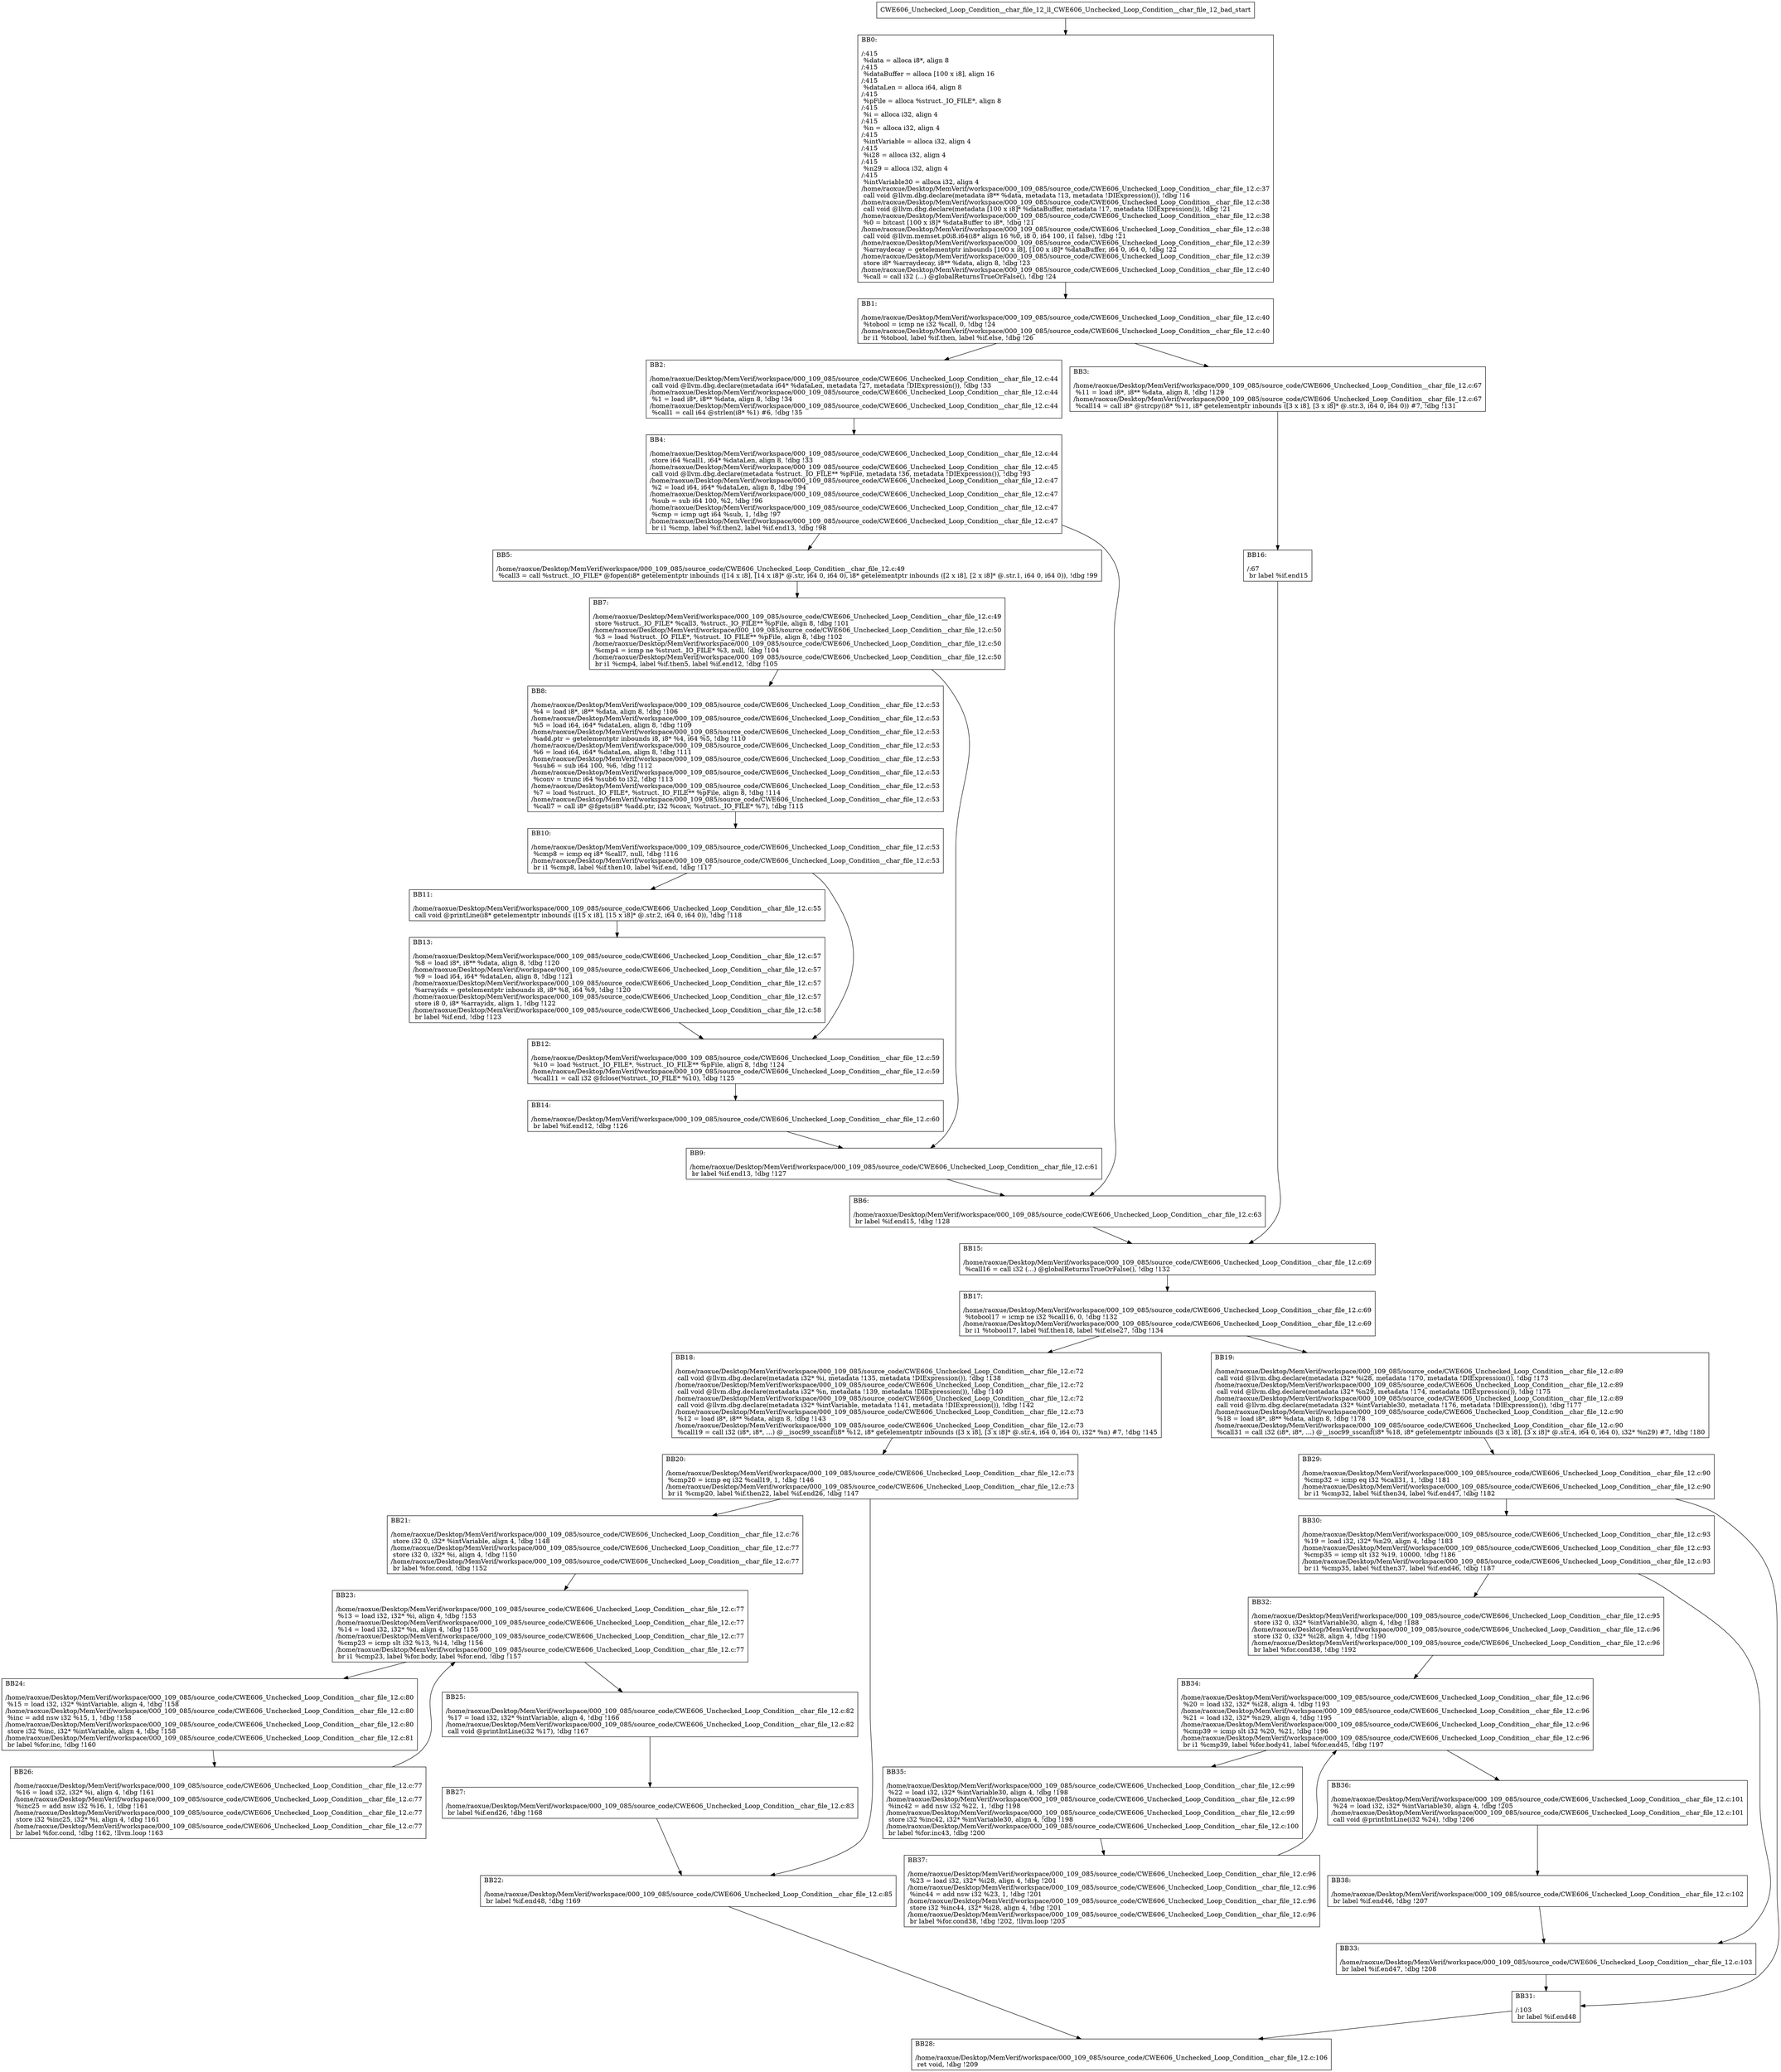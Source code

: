 digraph "CFG for'CWE606_Unchecked_Loop_Condition__char_file_12_ll_CWE606_Unchecked_Loop_Condition__char_file_12_bad' function" {
	BBCWE606_Unchecked_Loop_Condition__char_file_12_ll_CWE606_Unchecked_Loop_Condition__char_file_12_bad_start[shape=record,label="{CWE606_Unchecked_Loop_Condition__char_file_12_ll_CWE606_Unchecked_Loop_Condition__char_file_12_bad_start}"];
	BBCWE606_Unchecked_Loop_Condition__char_file_12_ll_CWE606_Unchecked_Loop_Condition__char_file_12_bad_start-> CWE606_Unchecked_Loop_Condition__char_file_12_ll_CWE606_Unchecked_Loop_Condition__char_file_12_badBB0;
	CWE606_Unchecked_Loop_Condition__char_file_12_ll_CWE606_Unchecked_Loop_Condition__char_file_12_badBB0 [shape=record, label="{BB0:\l\l/:415\l
  %data = alloca i8*, align 8\l
/:415\l
  %dataBuffer = alloca [100 x i8], align 16\l
/:415\l
  %dataLen = alloca i64, align 8\l
/:415\l
  %pFile = alloca %struct._IO_FILE*, align 8\l
/:415\l
  %i = alloca i32, align 4\l
/:415\l
  %n = alloca i32, align 4\l
/:415\l
  %intVariable = alloca i32, align 4\l
/:415\l
  %i28 = alloca i32, align 4\l
/:415\l
  %n29 = alloca i32, align 4\l
/:415\l
  %intVariable30 = alloca i32, align 4\l
/home/raoxue/Desktop/MemVerif/workspace/000_109_085/source_code/CWE606_Unchecked_Loop_Condition__char_file_12.c:37\l
  call void @llvm.dbg.declare(metadata i8** %data, metadata !13, metadata !DIExpression()), !dbg !16\l
/home/raoxue/Desktop/MemVerif/workspace/000_109_085/source_code/CWE606_Unchecked_Loop_Condition__char_file_12.c:38\l
  call void @llvm.dbg.declare(metadata [100 x i8]* %dataBuffer, metadata !17, metadata !DIExpression()), !dbg !21\l
/home/raoxue/Desktop/MemVerif/workspace/000_109_085/source_code/CWE606_Unchecked_Loop_Condition__char_file_12.c:38\l
  %0 = bitcast [100 x i8]* %dataBuffer to i8*, !dbg !21\l
/home/raoxue/Desktop/MemVerif/workspace/000_109_085/source_code/CWE606_Unchecked_Loop_Condition__char_file_12.c:38\l
  call void @llvm.memset.p0i8.i64(i8* align 16 %0, i8 0, i64 100, i1 false), !dbg !21\l
/home/raoxue/Desktop/MemVerif/workspace/000_109_085/source_code/CWE606_Unchecked_Loop_Condition__char_file_12.c:39\l
  %arraydecay = getelementptr inbounds [100 x i8], [100 x i8]* %dataBuffer, i64 0, i64 0, !dbg !22\l
/home/raoxue/Desktop/MemVerif/workspace/000_109_085/source_code/CWE606_Unchecked_Loop_Condition__char_file_12.c:39\l
  store i8* %arraydecay, i8** %data, align 8, !dbg !23\l
/home/raoxue/Desktop/MemVerif/workspace/000_109_085/source_code/CWE606_Unchecked_Loop_Condition__char_file_12.c:40\l
  %call = call i32 (...) @globalReturnsTrueOrFalse(), !dbg !24\l
}"];
	CWE606_Unchecked_Loop_Condition__char_file_12_ll_CWE606_Unchecked_Loop_Condition__char_file_12_badBB0-> CWE606_Unchecked_Loop_Condition__char_file_12_ll_CWE606_Unchecked_Loop_Condition__char_file_12_badBB1;
	CWE606_Unchecked_Loop_Condition__char_file_12_ll_CWE606_Unchecked_Loop_Condition__char_file_12_badBB1 [shape=record, label="{BB1:\l\l/home/raoxue/Desktop/MemVerif/workspace/000_109_085/source_code/CWE606_Unchecked_Loop_Condition__char_file_12.c:40\l
  %tobool = icmp ne i32 %call, 0, !dbg !24\l
/home/raoxue/Desktop/MemVerif/workspace/000_109_085/source_code/CWE606_Unchecked_Loop_Condition__char_file_12.c:40\l
  br i1 %tobool, label %if.then, label %if.else, !dbg !26\l
}"];
	CWE606_Unchecked_Loop_Condition__char_file_12_ll_CWE606_Unchecked_Loop_Condition__char_file_12_badBB1-> CWE606_Unchecked_Loop_Condition__char_file_12_ll_CWE606_Unchecked_Loop_Condition__char_file_12_badBB2;
	CWE606_Unchecked_Loop_Condition__char_file_12_ll_CWE606_Unchecked_Loop_Condition__char_file_12_badBB1-> CWE606_Unchecked_Loop_Condition__char_file_12_ll_CWE606_Unchecked_Loop_Condition__char_file_12_badBB3;
	CWE606_Unchecked_Loop_Condition__char_file_12_ll_CWE606_Unchecked_Loop_Condition__char_file_12_badBB2 [shape=record, label="{BB2:\l\l/home/raoxue/Desktop/MemVerif/workspace/000_109_085/source_code/CWE606_Unchecked_Loop_Condition__char_file_12.c:44\l
  call void @llvm.dbg.declare(metadata i64* %dataLen, metadata !27, metadata !DIExpression()), !dbg !33\l
/home/raoxue/Desktop/MemVerif/workspace/000_109_085/source_code/CWE606_Unchecked_Loop_Condition__char_file_12.c:44\l
  %1 = load i8*, i8** %data, align 8, !dbg !34\l
/home/raoxue/Desktop/MemVerif/workspace/000_109_085/source_code/CWE606_Unchecked_Loop_Condition__char_file_12.c:44\l
  %call1 = call i64 @strlen(i8* %1) #6, !dbg !35\l
}"];
	CWE606_Unchecked_Loop_Condition__char_file_12_ll_CWE606_Unchecked_Loop_Condition__char_file_12_badBB2-> CWE606_Unchecked_Loop_Condition__char_file_12_ll_CWE606_Unchecked_Loop_Condition__char_file_12_badBB4;
	CWE606_Unchecked_Loop_Condition__char_file_12_ll_CWE606_Unchecked_Loop_Condition__char_file_12_badBB4 [shape=record, label="{BB4:\l\l/home/raoxue/Desktop/MemVerif/workspace/000_109_085/source_code/CWE606_Unchecked_Loop_Condition__char_file_12.c:44\l
  store i64 %call1, i64* %dataLen, align 8, !dbg !33\l
/home/raoxue/Desktop/MemVerif/workspace/000_109_085/source_code/CWE606_Unchecked_Loop_Condition__char_file_12.c:45\l
  call void @llvm.dbg.declare(metadata %struct._IO_FILE** %pFile, metadata !36, metadata !DIExpression()), !dbg !93\l
/home/raoxue/Desktop/MemVerif/workspace/000_109_085/source_code/CWE606_Unchecked_Loop_Condition__char_file_12.c:47\l
  %2 = load i64, i64* %dataLen, align 8, !dbg !94\l
/home/raoxue/Desktop/MemVerif/workspace/000_109_085/source_code/CWE606_Unchecked_Loop_Condition__char_file_12.c:47\l
  %sub = sub i64 100, %2, !dbg !96\l
/home/raoxue/Desktop/MemVerif/workspace/000_109_085/source_code/CWE606_Unchecked_Loop_Condition__char_file_12.c:47\l
  %cmp = icmp ugt i64 %sub, 1, !dbg !97\l
/home/raoxue/Desktop/MemVerif/workspace/000_109_085/source_code/CWE606_Unchecked_Loop_Condition__char_file_12.c:47\l
  br i1 %cmp, label %if.then2, label %if.end13, !dbg !98\l
}"];
	CWE606_Unchecked_Loop_Condition__char_file_12_ll_CWE606_Unchecked_Loop_Condition__char_file_12_badBB4-> CWE606_Unchecked_Loop_Condition__char_file_12_ll_CWE606_Unchecked_Loop_Condition__char_file_12_badBB5;
	CWE606_Unchecked_Loop_Condition__char_file_12_ll_CWE606_Unchecked_Loop_Condition__char_file_12_badBB4-> CWE606_Unchecked_Loop_Condition__char_file_12_ll_CWE606_Unchecked_Loop_Condition__char_file_12_badBB6;
	CWE606_Unchecked_Loop_Condition__char_file_12_ll_CWE606_Unchecked_Loop_Condition__char_file_12_badBB5 [shape=record, label="{BB5:\l\l/home/raoxue/Desktop/MemVerif/workspace/000_109_085/source_code/CWE606_Unchecked_Loop_Condition__char_file_12.c:49\l
  %call3 = call %struct._IO_FILE* @fopen(i8* getelementptr inbounds ([14 x i8], [14 x i8]* @.str, i64 0, i64 0), i8* getelementptr inbounds ([2 x i8], [2 x i8]* @.str.1, i64 0, i64 0)), !dbg !99\l
}"];
	CWE606_Unchecked_Loop_Condition__char_file_12_ll_CWE606_Unchecked_Loop_Condition__char_file_12_badBB5-> CWE606_Unchecked_Loop_Condition__char_file_12_ll_CWE606_Unchecked_Loop_Condition__char_file_12_badBB7;
	CWE606_Unchecked_Loop_Condition__char_file_12_ll_CWE606_Unchecked_Loop_Condition__char_file_12_badBB7 [shape=record, label="{BB7:\l\l/home/raoxue/Desktop/MemVerif/workspace/000_109_085/source_code/CWE606_Unchecked_Loop_Condition__char_file_12.c:49\l
  store %struct._IO_FILE* %call3, %struct._IO_FILE** %pFile, align 8, !dbg !101\l
/home/raoxue/Desktop/MemVerif/workspace/000_109_085/source_code/CWE606_Unchecked_Loop_Condition__char_file_12.c:50\l
  %3 = load %struct._IO_FILE*, %struct._IO_FILE** %pFile, align 8, !dbg !102\l
/home/raoxue/Desktop/MemVerif/workspace/000_109_085/source_code/CWE606_Unchecked_Loop_Condition__char_file_12.c:50\l
  %cmp4 = icmp ne %struct._IO_FILE* %3, null, !dbg !104\l
/home/raoxue/Desktop/MemVerif/workspace/000_109_085/source_code/CWE606_Unchecked_Loop_Condition__char_file_12.c:50\l
  br i1 %cmp4, label %if.then5, label %if.end12, !dbg !105\l
}"];
	CWE606_Unchecked_Loop_Condition__char_file_12_ll_CWE606_Unchecked_Loop_Condition__char_file_12_badBB7-> CWE606_Unchecked_Loop_Condition__char_file_12_ll_CWE606_Unchecked_Loop_Condition__char_file_12_badBB8;
	CWE606_Unchecked_Loop_Condition__char_file_12_ll_CWE606_Unchecked_Loop_Condition__char_file_12_badBB7-> CWE606_Unchecked_Loop_Condition__char_file_12_ll_CWE606_Unchecked_Loop_Condition__char_file_12_badBB9;
	CWE606_Unchecked_Loop_Condition__char_file_12_ll_CWE606_Unchecked_Loop_Condition__char_file_12_badBB8 [shape=record, label="{BB8:\l\l/home/raoxue/Desktop/MemVerif/workspace/000_109_085/source_code/CWE606_Unchecked_Loop_Condition__char_file_12.c:53\l
  %4 = load i8*, i8** %data, align 8, !dbg !106\l
/home/raoxue/Desktop/MemVerif/workspace/000_109_085/source_code/CWE606_Unchecked_Loop_Condition__char_file_12.c:53\l
  %5 = load i64, i64* %dataLen, align 8, !dbg !109\l
/home/raoxue/Desktop/MemVerif/workspace/000_109_085/source_code/CWE606_Unchecked_Loop_Condition__char_file_12.c:53\l
  %add.ptr = getelementptr inbounds i8, i8* %4, i64 %5, !dbg !110\l
/home/raoxue/Desktop/MemVerif/workspace/000_109_085/source_code/CWE606_Unchecked_Loop_Condition__char_file_12.c:53\l
  %6 = load i64, i64* %dataLen, align 8, !dbg !111\l
/home/raoxue/Desktop/MemVerif/workspace/000_109_085/source_code/CWE606_Unchecked_Loop_Condition__char_file_12.c:53\l
  %sub6 = sub i64 100, %6, !dbg !112\l
/home/raoxue/Desktop/MemVerif/workspace/000_109_085/source_code/CWE606_Unchecked_Loop_Condition__char_file_12.c:53\l
  %conv = trunc i64 %sub6 to i32, !dbg !113\l
/home/raoxue/Desktop/MemVerif/workspace/000_109_085/source_code/CWE606_Unchecked_Loop_Condition__char_file_12.c:53\l
  %7 = load %struct._IO_FILE*, %struct._IO_FILE** %pFile, align 8, !dbg !114\l
/home/raoxue/Desktop/MemVerif/workspace/000_109_085/source_code/CWE606_Unchecked_Loop_Condition__char_file_12.c:53\l
  %call7 = call i8* @fgets(i8* %add.ptr, i32 %conv, %struct._IO_FILE* %7), !dbg !115\l
}"];
	CWE606_Unchecked_Loop_Condition__char_file_12_ll_CWE606_Unchecked_Loop_Condition__char_file_12_badBB8-> CWE606_Unchecked_Loop_Condition__char_file_12_ll_CWE606_Unchecked_Loop_Condition__char_file_12_badBB10;
	CWE606_Unchecked_Loop_Condition__char_file_12_ll_CWE606_Unchecked_Loop_Condition__char_file_12_badBB10 [shape=record, label="{BB10:\l\l/home/raoxue/Desktop/MemVerif/workspace/000_109_085/source_code/CWE606_Unchecked_Loop_Condition__char_file_12.c:53\l
  %cmp8 = icmp eq i8* %call7, null, !dbg !116\l
/home/raoxue/Desktop/MemVerif/workspace/000_109_085/source_code/CWE606_Unchecked_Loop_Condition__char_file_12.c:53\l
  br i1 %cmp8, label %if.then10, label %if.end, !dbg !117\l
}"];
	CWE606_Unchecked_Loop_Condition__char_file_12_ll_CWE606_Unchecked_Loop_Condition__char_file_12_badBB10-> CWE606_Unchecked_Loop_Condition__char_file_12_ll_CWE606_Unchecked_Loop_Condition__char_file_12_badBB11;
	CWE606_Unchecked_Loop_Condition__char_file_12_ll_CWE606_Unchecked_Loop_Condition__char_file_12_badBB10-> CWE606_Unchecked_Loop_Condition__char_file_12_ll_CWE606_Unchecked_Loop_Condition__char_file_12_badBB12;
	CWE606_Unchecked_Loop_Condition__char_file_12_ll_CWE606_Unchecked_Loop_Condition__char_file_12_badBB11 [shape=record, label="{BB11:\l\l/home/raoxue/Desktop/MemVerif/workspace/000_109_085/source_code/CWE606_Unchecked_Loop_Condition__char_file_12.c:55\l
  call void @printLine(i8* getelementptr inbounds ([15 x i8], [15 x i8]* @.str.2, i64 0, i64 0)), !dbg !118\l
}"];
	CWE606_Unchecked_Loop_Condition__char_file_12_ll_CWE606_Unchecked_Loop_Condition__char_file_12_badBB11-> CWE606_Unchecked_Loop_Condition__char_file_12_ll_CWE606_Unchecked_Loop_Condition__char_file_12_badBB13;
	CWE606_Unchecked_Loop_Condition__char_file_12_ll_CWE606_Unchecked_Loop_Condition__char_file_12_badBB13 [shape=record, label="{BB13:\l\l/home/raoxue/Desktop/MemVerif/workspace/000_109_085/source_code/CWE606_Unchecked_Loop_Condition__char_file_12.c:57\l
  %8 = load i8*, i8** %data, align 8, !dbg !120\l
/home/raoxue/Desktop/MemVerif/workspace/000_109_085/source_code/CWE606_Unchecked_Loop_Condition__char_file_12.c:57\l
  %9 = load i64, i64* %dataLen, align 8, !dbg !121\l
/home/raoxue/Desktop/MemVerif/workspace/000_109_085/source_code/CWE606_Unchecked_Loop_Condition__char_file_12.c:57\l
  %arrayidx = getelementptr inbounds i8, i8* %8, i64 %9, !dbg !120\l
/home/raoxue/Desktop/MemVerif/workspace/000_109_085/source_code/CWE606_Unchecked_Loop_Condition__char_file_12.c:57\l
  store i8 0, i8* %arrayidx, align 1, !dbg !122\l
/home/raoxue/Desktop/MemVerif/workspace/000_109_085/source_code/CWE606_Unchecked_Loop_Condition__char_file_12.c:58\l
  br label %if.end, !dbg !123\l
}"];
	CWE606_Unchecked_Loop_Condition__char_file_12_ll_CWE606_Unchecked_Loop_Condition__char_file_12_badBB13-> CWE606_Unchecked_Loop_Condition__char_file_12_ll_CWE606_Unchecked_Loop_Condition__char_file_12_badBB12;
	CWE606_Unchecked_Loop_Condition__char_file_12_ll_CWE606_Unchecked_Loop_Condition__char_file_12_badBB12 [shape=record, label="{BB12:\l\l/home/raoxue/Desktop/MemVerif/workspace/000_109_085/source_code/CWE606_Unchecked_Loop_Condition__char_file_12.c:59\l
  %10 = load %struct._IO_FILE*, %struct._IO_FILE** %pFile, align 8, !dbg !124\l
/home/raoxue/Desktop/MemVerif/workspace/000_109_085/source_code/CWE606_Unchecked_Loop_Condition__char_file_12.c:59\l
  %call11 = call i32 @fclose(%struct._IO_FILE* %10), !dbg !125\l
}"];
	CWE606_Unchecked_Loop_Condition__char_file_12_ll_CWE606_Unchecked_Loop_Condition__char_file_12_badBB12-> CWE606_Unchecked_Loop_Condition__char_file_12_ll_CWE606_Unchecked_Loop_Condition__char_file_12_badBB14;
	CWE606_Unchecked_Loop_Condition__char_file_12_ll_CWE606_Unchecked_Loop_Condition__char_file_12_badBB14 [shape=record, label="{BB14:\l\l/home/raoxue/Desktop/MemVerif/workspace/000_109_085/source_code/CWE606_Unchecked_Loop_Condition__char_file_12.c:60\l
  br label %if.end12, !dbg !126\l
}"];
	CWE606_Unchecked_Loop_Condition__char_file_12_ll_CWE606_Unchecked_Loop_Condition__char_file_12_badBB14-> CWE606_Unchecked_Loop_Condition__char_file_12_ll_CWE606_Unchecked_Loop_Condition__char_file_12_badBB9;
	CWE606_Unchecked_Loop_Condition__char_file_12_ll_CWE606_Unchecked_Loop_Condition__char_file_12_badBB9 [shape=record, label="{BB9:\l\l/home/raoxue/Desktop/MemVerif/workspace/000_109_085/source_code/CWE606_Unchecked_Loop_Condition__char_file_12.c:61\l
  br label %if.end13, !dbg !127\l
}"];
	CWE606_Unchecked_Loop_Condition__char_file_12_ll_CWE606_Unchecked_Loop_Condition__char_file_12_badBB9-> CWE606_Unchecked_Loop_Condition__char_file_12_ll_CWE606_Unchecked_Loop_Condition__char_file_12_badBB6;
	CWE606_Unchecked_Loop_Condition__char_file_12_ll_CWE606_Unchecked_Loop_Condition__char_file_12_badBB6 [shape=record, label="{BB6:\l\l/home/raoxue/Desktop/MemVerif/workspace/000_109_085/source_code/CWE606_Unchecked_Loop_Condition__char_file_12.c:63\l
  br label %if.end15, !dbg !128\l
}"];
	CWE606_Unchecked_Loop_Condition__char_file_12_ll_CWE606_Unchecked_Loop_Condition__char_file_12_badBB6-> CWE606_Unchecked_Loop_Condition__char_file_12_ll_CWE606_Unchecked_Loop_Condition__char_file_12_badBB15;
	CWE606_Unchecked_Loop_Condition__char_file_12_ll_CWE606_Unchecked_Loop_Condition__char_file_12_badBB3 [shape=record, label="{BB3:\l\l/home/raoxue/Desktop/MemVerif/workspace/000_109_085/source_code/CWE606_Unchecked_Loop_Condition__char_file_12.c:67\l
  %11 = load i8*, i8** %data, align 8, !dbg !129\l
/home/raoxue/Desktop/MemVerif/workspace/000_109_085/source_code/CWE606_Unchecked_Loop_Condition__char_file_12.c:67\l
  %call14 = call i8* @strcpy(i8* %11, i8* getelementptr inbounds ([3 x i8], [3 x i8]* @.str.3, i64 0, i64 0)) #7, !dbg !131\l
}"];
	CWE606_Unchecked_Loop_Condition__char_file_12_ll_CWE606_Unchecked_Loop_Condition__char_file_12_badBB3-> CWE606_Unchecked_Loop_Condition__char_file_12_ll_CWE606_Unchecked_Loop_Condition__char_file_12_badBB16;
	CWE606_Unchecked_Loop_Condition__char_file_12_ll_CWE606_Unchecked_Loop_Condition__char_file_12_badBB16 [shape=record, label="{BB16:\l\l/:67\l
  br label %if.end15\l
}"];
	CWE606_Unchecked_Loop_Condition__char_file_12_ll_CWE606_Unchecked_Loop_Condition__char_file_12_badBB16-> CWE606_Unchecked_Loop_Condition__char_file_12_ll_CWE606_Unchecked_Loop_Condition__char_file_12_badBB15;
	CWE606_Unchecked_Loop_Condition__char_file_12_ll_CWE606_Unchecked_Loop_Condition__char_file_12_badBB15 [shape=record, label="{BB15:\l\l/home/raoxue/Desktop/MemVerif/workspace/000_109_085/source_code/CWE606_Unchecked_Loop_Condition__char_file_12.c:69\l
  %call16 = call i32 (...) @globalReturnsTrueOrFalse(), !dbg !132\l
}"];
	CWE606_Unchecked_Loop_Condition__char_file_12_ll_CWE606_Unchecked_Loop_Condition__char_file_12_badBB15-> CWE606_Unchecked_Loop_Condition__char_file_12_ll_CWE606_Unchecked_Loop_Condition__char_file_12_badBB17;
	CWE606_Unchecked_Loop_Condition__char_file_12_ll_CWE606_Unchecked_Loop_Condition__char_file_12_badBB17 [shape=record, label="{BB17:\l\l/home/raoxue/Desktop/MemVerif/workspace/000_109_085/source_code/CWE606_Unchecked_Loop_Condition__char_file_12.c:69\l
  %tobool17 = icmp ne i32 %call16, 0, !dbg !132\l
/home/raoxue/Desktop/MemVerif/workspace/000_109_085/source_code/CWE606_Unchecked_Loop_Condition__char_file_12.c:69\l
  br i1 %tobool17, label %if.then18, label %if.else27, !dbg !134\l
}"];
	CWE606_Unchecked_Loop_Condition__char_file_12_ll_CWE606_Unchecked_Loop_Condition__char_file_12_badBB17-> CWE606_Unchecked_Loop_Condition__char_file_12_ll_CWE606_Unchecked_Loop_Condition__char_file_12_badBB18;
	CWE606_Unchecked_Loop_Condition__char_file_12_ll_CWE606_Unchecked_Loop_Condition__char_file_12_badBB17-> CWE606_Unchecked_Loop_Condition__char_file_12_ll_CWE606_Unchecked_Loop_Condition__char_file_12_badBB19;
	CWE606_Unchecked_Loop_Condition__char_file_12_ll_CWE606_Unchecked_Loop_Condition__char_file_12_badBB18 [shape=record, label="{BB18:\l\l/home/raoxue/Desktop/MemVerif/workspace/000_109_085/source_code/CWE606_Unchecked_Loop_Condition__char_file_12.c:72\l
  call void @llvm.dbg.declare(metadata i32* %i, metadata !135, metadata !DIExpression()), !dbg !138\l
/home/raoxue/Desktop/MemVerif/workspace/000_109_085/source_code/CWE606_Unchecked_Loop_Condition__char_file_12.c:72\l
  call void @llvm.dbg.declare(metadata i32* %n, metadata !139, metadata !DIExpression()), !dbg !140\l
/home/raoxue/Desktop/MemVerif/workspace/000_109_085/source_code/CWE606_Unchecked_Loop_Condition__char_file_12.c:72\l
  call void @llvm.dbg.declare(metadata i32* %intVariable, metadata !141, metadata !DIExpression()), !dbg !142\l
/home/raoxue/Desktop/MemVerif/workspace/000_109_085/source_code/CWE606_Unchecked_Loop_Condition__char_file_12.c:73\l
  %12 = load i8*, i8** %data, align 8, !dbg !143\l
/home/raoxue/Desktop/MemVerif/workspace/000_109_085/source_code/CWE606_Unchecked_Loop_Condition__char_file_12.c:73\l
  %call19 = call i32 (i8*, i8*, ...) @__isoc99_sscanf(i8* %12, i8* getelementptr inbounds ([3 x i8], [3 x i8]* @.str.4, i64 0, i64 0), i32* %n) #7, !dbg !145\l
}"];
	CWE606_Unchecked_Loop_Condition__char_file_12_ll_CWE606_Unchecked_Loop_Condition__char_file_12_badBB18-> CWE606_Unchecked_Loop_Condition__char_file_12_ll_CWE606_Unchecked_Loop_Condition__char_file_12_badBB20;
	CWE606_Unchecked_Loop_Condition__char_file_12_ll_CWE606_Unchecked_Loop_Condition__char_file_12_badBB20 [shape=record, label="{BB20:\l\l/home/raoxue/Desktop/MemVerif/workspace/000_109_085/source_code/CWE606_Unchecked_Loop_Condition__char_file_12.c:73\l
  %cmp20 = icmp eq i32 %call19, 1, !dbg !146\l
/home/raoxue/Desktop/MemVerif/workspace/000_109_085/source_code/CWE606_Unchecked_Loop_Condition__char_file_12.c:73\l
  br i1 %cmp20, label %if.then22, label %if.end26, !dbg !147\l
}"];
	CWE606_Unchecked_Loop_Condition__char_file_12_ll_CWE606_Unchecked_Loop_Condition__char_file_12_badBB20-> CWE606_Unchecked_Loop_Condition__char_file_12_ll_CWE606_Unchecked_Loop_Condition__char_file_12_badBB21;
	CWE606_Unchecked_Loop_Condition__char_file_12_ll_CWE606_Unchecked_Loop_Condition__char_file_12_badBB20-> CWE606_Unchecked_Loop_Condition__char_file_12_ll_CWE606_Unchecked_Loop_Condition__char_file_12_badBB22;
	CWE606_Unchecked_Loop_Condition__char_file_12_ll_CWE606_Unchecked_Loop_Condition__char_file_12_badBB21 [shape=record, label="{BB21:\l\l/home/raoxue/Desktop/MemVerif/workspace/000_109_085/source_code/CWE606_Unchecked_Loop_Condition__char_file_12.c:76\l
  store i32 0, i32* %intVariable, align 4, !dbg !148\l
/home/raoxue/Desktop/MemVerif/workspace/000_109_085/source_code/CWE606_Unchecked_Loop_Condition__char_file_12.c:77\l
  store i32 0, i32* %i, align 4, !dbg !150\l
/home/raoxue/Desktop/MemVerif/workspace/000_109_085/source_code/CWE606_Unchecked_Loop_Condition__char_file_12.c:77\l
  br label %for.cond, !dbg !152\l
}"];
	CWE606_Unchecked_Loop_Condition__char_file_12_ll_CWE606_Unchecked_Loop_Condition__char_file_12_badBB21-> CWE606_Unchecked_Loop_Condition__char_file_12_ll_CWE606_Unchecked_Loop_Condition__char_file_12_badBB23;
	CWE606_Unchecked_Loop_Condition__char_file_12_ll_CWE606_Unchecked_Loop_Condition__char_file_12_badBB23 [shape=record, label="{BB23:\l\l/home/raoxue/Desktop/MemVerif/workspace/000_109_085/source_code/CWE606_Unchecked_Loop_Condition__char_file_12.c:77\l
  %13 = load i32, i32* %i, align 4, !dbg !153\l
/home/raoxue/Desktop/MemVerif/workspace/000_109_085/source_code/CWE606_Unchecked_Loop_Condition__char_file_12.c:77\l
  %14 = load i32, i32* %n, align 4, !dbg !155\l
/home/raoxue/Desktop/MemVerif/workspace/000_109_085/source_code/CWE606_Unchecked_Loop_Condition__char_file_12.c:77\l
  %cmp23 = icmp slt i32 %13, %14, !dbg !156\l
/home/raoxue/Desktop/MemVerif/workspace/000_109_085/source_code/CWE606_Unchecked_Loop_Condition__char_file_12.c:77\l
  br i1 %cmp23, label %for.body, label %for.end, !dbg !157\l
}"];
	CWE606_Unchecked_Loop_Condition__char_file_12_ll_CWE606_Unchecked_Loop_Condition__char_file_12_badBB23-> CWE606_Unchecked_Loop_Condition__char_file_12_ll_CWE606_Unchecked_Loop_Condition__char_file_12_badBB24;
	CWE606_Unchecked_Loop_Condition__char_file_12_ll_CWE606_Unchecked_Loop_Condition__char_file_12_badBB23-> CWE606_Unchecked_Loop_Condition__char_file_12_ll_CWE606_Unchecked_Loop_Condition__char_file_12_badBB25;
	CWE606_Unchecked_Loop_Condition__char_file_12_ll_CWE606_Unchecked_Loop_Condition__char_file_12_badBB24 [shape=record, label="{BB24:\l\l/home/raoxue/Desktop/MemVerif/workspace/000_109_085/source_code/CWE606_Unchecked_Loop_Condition__char_file_12.c:80\l
  %15 = load i32, i32* %intVariable, align 4, !dbg !158\l
/home/raoxue/Desktop/MemVerif/workspace/000_109_085/source_code/CWE606_Unchecked_Loop_Condition__char_file_12.c:80\l
  %inc = add nsw i32 %15, 1, !dbg !158\l
/home/raoxue/Desktop/MemVerif/workspace/000_109_085/source_code/CWE606_Unchecked_Loop_Condition__char_file_12.c:80\l
  store i32 %inc, i32* %intVariable, align 4, !dbg !158\l
/home/raoxue/Desktop/MemVerif/workspace/000_109_085/source_code/CWE606_Unchecked_Loop_Condition__char_file_12.c:81\l
  br label %for.inc, !dbg !160\l
}"];
	CWE606_Unchecked_Loop_Condition__char_file_12_ll_CWE606_Unchecked_Loop_Condition__char_file_12_badBB24-> CWE606_Unchecked_Loop_Condition__char_file_12_ll_CWE606_Unchecked_Loop_Condition__char_file_12_badBB26;
	CWE606_Unchecked_Loop_Condition__char_file_12_ll_CWE606_Unchecked_Loop_Condition__char_file_12_badBB26 [shape=record, label="{BB26:\l\l/home/raoxue/Desktop/MemVerif/workspace/000_109_085/source_code/CWE606_Unchecked_Loop_Condition__char_file_12.c:77\l
  %16 = load i32, i32* %i, align 4, !dbg !161\l
/home/raoxue/Desktop/MemVerif/workspace/000_109_085/source_code/CWE606_Unchecked_Loop_Condition__char_file_12.c:77\l
  %inc25 = add nsw i32 %16, 1, !dbg !161\l
/home/raoxue/Desktop/MemVerif/workspace/000_109_085/source_code/CWE606_Unchecked_Loop_Condition__char_file_12.c:77\l
  store i32 %inc25, i32* %i, align 4, !dbg !161\l
/home/raoxue/Desktop/MemVerif/workspace/000_109_085/source_code/CWE606_Unchecked_Loop_Condition__char_file_12.c:77\l
  br label %for.cond, !dbg !162, !llvm.loop !163\l
}"];
	CWE606_Unchecked_Loop_Condition__char_file_12_ll_CWE606_Unchecked_Loop_Condition__char_file_12_badBB26-> CWE606_Unchecked_Loop_Condition__char_file_12_ll_CWE606_Unchecked_Loop_Condition__char_file_12_badBB23;
	CWE606_Unchecked_Loop_Condition__char_file_12_ll_CWE606_Unchecked_Loop_Condition__char_file_12_badBB25 [shape=record, label="{BB25:\l\l/home/raoxue/Desktop/MemVerif/workspace/000_109_085/source_code/CWE606_Unchecked_Loop_Condition__char_file_12.c:82\l
  %17 = load i32, i32* %intVariable, align 4, !dbg !166\l
/home/raoxue/Desktop/MemVerif/workspace/000_109_085/source_code/CWE606_Unchecked_Loop_Condition__char_file_12.c:82\l
  call void @printIntLine(i32 %17), !dbg !167\l
}"];
	CWE606_Unchecked_Loop_Condition__char_file_12_ll_CWE606_Unchecked_Loop_Condition__char_file_12_badBB25-> CWE606_Unchecked_Loop_Condition__char_file_12_ll_CWE606_Unchecked_Loop_Condition__char_file_12_badBB27;
	CWE606_Unchecked_Loop_Condition__char_file_12_ll_CWE606_Unchecked_Loop_Condition__char_file_12_badBB27 [shape=record, label="{BB27:\l\l/home/raoxue/Desktop/MemVerif/workspace/000_109_085/source_code/CWE606_Unchecked_Loop_Condition__char_file_12.c:83\l
  br label %if.end26, !dbg !168\l
}"];
	CWE606_Unchecked_Loop_Condition__char_file_12_ll_CWE606_Unchecked_Loop_Condition__char_file_12_badBB27-> CWE606_Unchecked_Loop_Condition__char_file_12_ll_CWE606_Unchecked_Loop_Condition__char_file_12_badBB22;
	CWE606_Unchecked_Loop_Condition__char_file_12_ll_CWE606_Unchecked_Loop_Condition__char_file_12_badBB22 [shape=record, label="{BB22:\l\l/home/raoxue/Desktop/MemVerif/workspace/000_109_085/source_code/CWE606_Unchecked_Loop_Condition__char_file_12.c:85\l
  br label %if.end48, !dbg !169\l
}"];
	CWE606_Unchecked_Loop_Condition__char_file_12_ll_CWE606_Unchecked_Loop_Condition__char_file_12_badBB22-> CWE606_Unchecked_Loop_Condition__char_file_12_ll_CWE606_Unchecked_Loop_Condition__char_file_12_badBB28;
	CWE606_Unchecked_Loop_Condition__char_file_12_ll_CWE606_Unchecked_Loop_Condition__char_file_12_badBB19 [shape=record, label="{BB19:\l\l/home/raoxue/Desktop/MemVerif/workspace/000_109_085/source_code/CWE606_Unchecked_Loop_Condition__char_file_12.c:89\l
  call void @llvm.dbg.declare(metadata i32* %i28, metadata !170, metadata !DIExpression()), !dbg !173\l
/home/raoxue/Desktop/MemVerif/workspace/000_109_085/source_code/CWE606_Unchecked_Loop_Condition__char_file_12.c:89\l
  call void @llvm.dbg.declare(metadata i32* %n29, metadata !174, metadata !DIExpression()), !dbg !175\l
/home/raoxue/Desktop/MemVerif/workspace/000_109_085/source_code/CWE606_Unchecked_Loop_Condition__char_file_12.c:89\l
  call void @llvm.dbg.declare(metadata i32* %intVariable30, metadata !176, metadata !DIExpression()), !dbg !177\l
/home/raoxue/Desktop/MemVerif/workspace/000_109_085/source_code/CWE606_Unchecked_Loop_Condition__char_file_12.c:90\l
  %18 = load i8*, i8** %data, align 8, !dbg !178\l
/home/raoxue/Desktop/MemVerif/workspace/000_109_085/source_code/CWE606_Unchecked_Loop_Condition__char_file_12.c:90\l
  %call31 = call i32 (i8*, i8*, ...) @__isoc99_sscanf(i8* %18, i8* getelementptr inbounds ([3 x i8], [3 x i8]* @.str.4, i64 0, i64 0), i32* %n29) #7, !dbg !180\l
}"];
	CWE606_Unchecked_Loop_Condition__char_file_12_ll_CWE606_Unchecked_Loop_Condition__char_file_12_badBB19-> CWE606_Unchecked_Loop_Condition__char_file_12_ll_CWE606_Unchecked_Loop_Condition__char_file_12_badBB29;
	CWE606_Unchecked_Loop_Condition__char_file_12_ll_CWE606_Unchecked_Loop_Condition__char_file_12_badBB29 [shape=record, label="{BB29:\l\l/home/raoxue/Desktop/MemVerif/workspace/000_109_085/source_code/CWE606_Unchecked_Loop_Condition__char_file_12.c:90\l
  %cmp32 = icmp eq i32 %call31, 1, !dbg !181\l
/home/raoxue/Desktop/MemVerif/workspace/000_109_085/source_code/CWE606_Unchecked_Loop_Condition__char_file_12.c:90\l
  br i1 %cmp32, label %if.then34, label %if.end47, !dbg !182\l
}"];
	CWE606_Unchecked_Loop_Condition__char_file_12_ll_CWE606_Unchecked_Loop_Condition__char_file_12_badBB29-> CWE606_Unchecked_Loop_Condition__char_file_12_ll_CWE606_Unchecked_Loop_Condition__char_file_12_badBB30;
	CWE606_Unchecked_Loop_Condition__char_file_12_ll_CWE606_Unchecked_Loop_Condition__char_file_12_badBB29-> CWE606_Unchecked_Loop_Condition__char_file_12_ll_CWE606_Unchecked_Loop_Condition__char_file_12_badBB31;
	CWE606_Unchecked_Loop_Condition__char_file_12_ll_CWE606_Unchecked_Loop_Condition__char_file_12_badBB30 [shape=record, label="{BB30:\l\l/home/raoxue/Desktop/MemVerif/workspace/000_109_085/source_code/CWE606_Unchecked_Loop_Condition__char_file_12.c:93\l
  %19 = load i32, i32* %n29, align 4, !dbg !183\l
/home/raoxue/Desktop/MemVerif/workspace/000_109_085/source_code/CWE606_Unchecked_Loop_Condition__char_file_12.c:93\l
  %cmp35 = icmp slt i32 %19, 10000, !dbg !186\l
/home/raoxue/Desktop/MemVerif/workspace/000_109_085/source_code/CWE606_Unchecked_Loop_Condition__char_file_12.c:93\l
  br i1 %cmp35, label %if.then37, label %if.end46, !dbg !187\l
}"];
	CWE606_Unchecked_Loop_Condition__char_file_12_ll_CWE606_Unchecked_Loop_Condition__char_file_12_badBB30-> CWE606_Unchecked_Loop_Condition__char_file_12_ll_CWE606_Unchecked_Loop_Condition__char_file_12_badBB32;
	CWE606_Unchecked_Loop_Condition__char_file_12_ll_CWE606_Unchecked_Loop_Condition__char_file_12_badBB30-> CWE606_Unchecked_Loop_Condition__char_file_12_ll_CWE606_Unchecked_Loop_Condition__char_file_12_badBB33;
	CWE606_Unchecked_Loop_Condition__char_file_12_ll_CWE606_Unchecked_Loop_Condition__char_file_12_badBB32 [shape=record, label="{BB32:\l\l/home/raoxue/Desktop/MemVerif/workspace/000_109_085/source_code/CWE606_Unchecked_Loop_Condition__char_file_12.c:95\l
  store i32 0, i32* %intVariable30, align 4, !dbg !188\l
/home/raoxue/Desktop/MemVerif/workspace/000_109_085/source_code/CWE606_Unchecked_Loop_Condition__char_file_12.c:96\l
  store i32 0, i32* %i28, align 4, !dbg !190\l
/home/raoxue/Desktop/MemVerif/workspace/000_109_085/source_code/CWE606_Unchecked_Loop_Condition__char_file_12.c:96\l
  br label %for.cond38, !dbg !192\l
}"];
	CWE606_Unchecked_Loop_Condition__char_file_12_ll_CWE606_Unchecked_Loop_Condition__char_file_12_badBB32-> CWE606_Unchecked_Loop_Condition__char_file_12_ll_CWE606_Unchecked_Loop_Condition__char_file_12_badBB34;
	CWE606_Unchecked_Loop_Condition__char_file_12_ll_CWE606_Unchecked_Loop_Condition__char_file_12_badBB34 [shape=record, label="{BB34:\l\l/home/raoxue/Desktop/MemVerif/workspace/000_109_085/source_code/CWE606_Unchecked_Loop_Condition__char_file_12.c:96\l
  %20 = load i32, i32* %i28, align 4, !dbg !193\l
/home/raoxue/Desktop/MemVerif/workspace/000_109_085/source_code/CWE606_Unchecked_Loop_Condition__char_file_12.c:96\l
  %21 = load i32, i32* %n29, align 4, !dbg !195\l
/home/raoxue/Desktop/MemVerif/workspace/000_109_085/source_code/CWE606_Unchecked_Loop_Condition__char_file_12.c:96\l
  %cmp39 = icmp slt i32 %20, %21, !dbg !196\l
/home/raoxue/Desktop/MemVerif/workspace/000_109_085/source_code/CWE606_Unchecked_Loop_Condition__char_file_12.c:96\l
  br i1 %cmp39, label %for.body41, label %for.end45, !dbg !197\l
}"];
	CWE606_Unchecked_Loop_Condition__char_file_12_ll_CWE606_Unchecked_Loop_Condition__char_file_12_badBB34-> CWE606_Unchecked_Loop_Condition__char_file_12_ll_CWE606_Unchecked_Loop_Condition__char_file_12_badBB35;
	CWE606_Unchecked_Loop_Condition__char_file_12_ll_CWE606_Unchecked_Loop_Condition__char_file_12_badBB34-> CWE606_Unchecked_Loop_Condition__char_file_12_ll_CWE606_Unchecked_Loop_Condition__char_file_12_badBB36;
	CWE606_Unchecked_Loop_Condition__char_file_12_ll_CWE606_Unchecked_Loop_Condition__char_file_12_badBB35 [shape=record, label="{BB35:\l\l/home/raoxue/Desktop/MemVerif/workspace/000_109_085/source_code/CWE606_Unchecked_Loop_Condition__char_file_12.c:99\l
  %22 = load i32, i32* %intVariable30, align 4, !dbg !198\l
/home/raoxue/Desktop/MemVerif/workspace/000_109_085/source_code/CWE606_Unchecked_Loop_Condition__char_file_12.c:99\l
  %inc42 = add nsw i32 %22, 1, !dbg !198\l
/home/raoxue/Desktop/MemVerif/workspace/000_109_085/source_code/CWE606_Unchecked_Loop_Condition__char_file_12.c:99\l
  store i32 %inc42, i32* %intVariable30, align 4, !dbg !198\l
/home/raoxue/Desktop/MemVerif/workspace/000_109_085/source_code/CWE606_Unchecked_Loop_Condition__char_file_12.c:100\l
  br label %for.inc43, !dbg !200\l
}"];
	CWE606_Unchecked_Loop_Condition__char_file_12_ll_CWE606_Unchecked_Loop_Condition__char_file_12_badBB35-> CWE606_Unchecked_Loop_Condition__char_file_12_ll_CWE606_Unchecked_Loop_Condition__char_file_12_badBB37;
	CWE606_Unchecked_Loop_Condition__char_file_12_ll_CWE606_Unchecked_Loop_Condition__char_file_12_badBB37 [shape=record, label="{BB37:\l\l/home/raoxue/Desktop/MemVerif/workspace/000_109_085/source_code/CWE606_Unchecked_Loop_Condition__char_file_12.c:96\l
  %23 = load i32, i32* %i28, align 4, !dbg !201\l
/home/raoxue/Desktop/MemVerif/workspace/000_109_085/source_code/CWE606_Unchecked_Loop_Condition__char_file_12.c:96\l
  %inc44 = add nsw i32 %23, 1, !dbg !201\l
/home/raoxue/Desktop/MemVerif/workspace/000_109_085/source_code/CWE606_Unchecked_Loop_Condition__char_file_12.c:96\l
  store i32 %inc44, i32* %i28, align 4, !dbg !201\l
/home/raoxue/Desktop/MemVerif/workspace/000_109_085/source_code/CWE606_Unchecked_Loop_Condition__char_file_12.c:96\l
  br label %for.cond38, !dbg !202, !llvm.loop !203\l
}"];
	CWE606_Unchecked_Loop_Condition__char_file_12_ll_CWE606_Unchecked_Loop_Condition__char_file_12_badBB37-> CWE606_Unchecked_Loop_Condition__char_file_12_ll_CWE606_Unchecked_Loop_Condition__char_file_12_badBB34;
	CWE606_Unchecked_Loop_Condition__char_file_12_ll_CWE606_Unchecked_Loop_Condition__char_file_12_badBB36 [shape=record, label="{BB36:\l\l/home/raoxue/Desktop/MemVerif/workspace/000_109_085/source_code/CWE606_Unchecked_Loop_Condition__char_file_12.c:101\l
  %24 = load i32, i32* %intVariable30, align 4, !dbg !205\l
/home/raoxue/Desktop/MemVerif/workspace/000_109_085/source_code/CWE606_Unchecked_Loop_Condition__char_file_12.c:101\l
  call void @printIntLine(i32 %24), !dbg !206\l
}"];
	CWE606_Unchecked_Loop_Condition__char_file_12_ll_CWE606_Unchecked_Loop_Condition__char_file_12_badBB36-> CWE606_Unchecked_Loop_Condition__char_file_12_ll_CWE606_Unchecked_Loop_Condition__char_file_12_badBB38;
	CWE606_Unchecked_Loop_Condition__char_file_12_ll_CWE606_Unchecked_Loop_Condition__char_file_12_badBB38 [shape=record, label="{BB38:\l\l/home/raoxue/Desktop/MemVerif/workspace/000_109_085/source_code/CWE606_Unchecked_Loop_Condition__char_file_12.c:102\l
  br label %if.end46, !dbg !207\l
}"];
	CWE606_Unchecked_Loop_Condition__char_file_12_ll_CWE606_Unchecked_Loop_Condition__char_file_12_badBB38-> CWE606_Unchecked_Loop_Condition__char_file_12_ll_CWE606_Unchecked_Loop_Condition__char_file_12_badBB33;
	CWE606_Unchecked_Loop_Condition__char_file_12_ll_CWE606_Unchecked_Loop_Condition__char_file_12_badBB33 [shape=record, label="{BB33:\l\l/home/raoxue/Desktop/MemVerif/workspace/000_109_085/source_code/CWE606_Unchecked_Loop_Condition__char_file_12.c:103\l
  br label %if.end47, !dbg !208\l
}"];
	CWE606_Unchecked_Loop_Condition__char_file_12_ll_CWE606_Unchecked_Loop_Condition__char_file_12_badBB33-> CWE606_Unchecked_Loop_Condition__char_file_12_ll_CWE606_Unchecked_Loop_Condition__char_file_12_badBB31;
	CWE606_Unchecked_Loop_Condition__char_file_12_ll_CWE606_Unchecked_Loop_Condition__char_file_12_badBB31 [shape=record, label="{BB31:\l\l/:103\l
  br label %if.end48\l
}"];
	CWE606_Unchecked_Loop_Condition__char_file_12_ll_CWE606_Unchecked_Loop_Condition__char_file_12_badBB31-> CWE606_Unchecked_Loop_Condition__char_file_12_ll_CWE606_Unchecked_Loop_Condition__char_file_12_badBB28;
	CWE606_Unchecked_Loop_Condition__char_file_12_ll_CWE606_Unchecked_Loop_Condition__char_file_12_badBB28 [shape=record, label="{BB28:\l\l/home/raoxue/Desktop/MemVerif/workspace/000_109_085/source_code/CWE606_Unchecked_Loop_Condition__char_file_12.c:106\l
  ret void, !dbg !209\l
}"];
}
